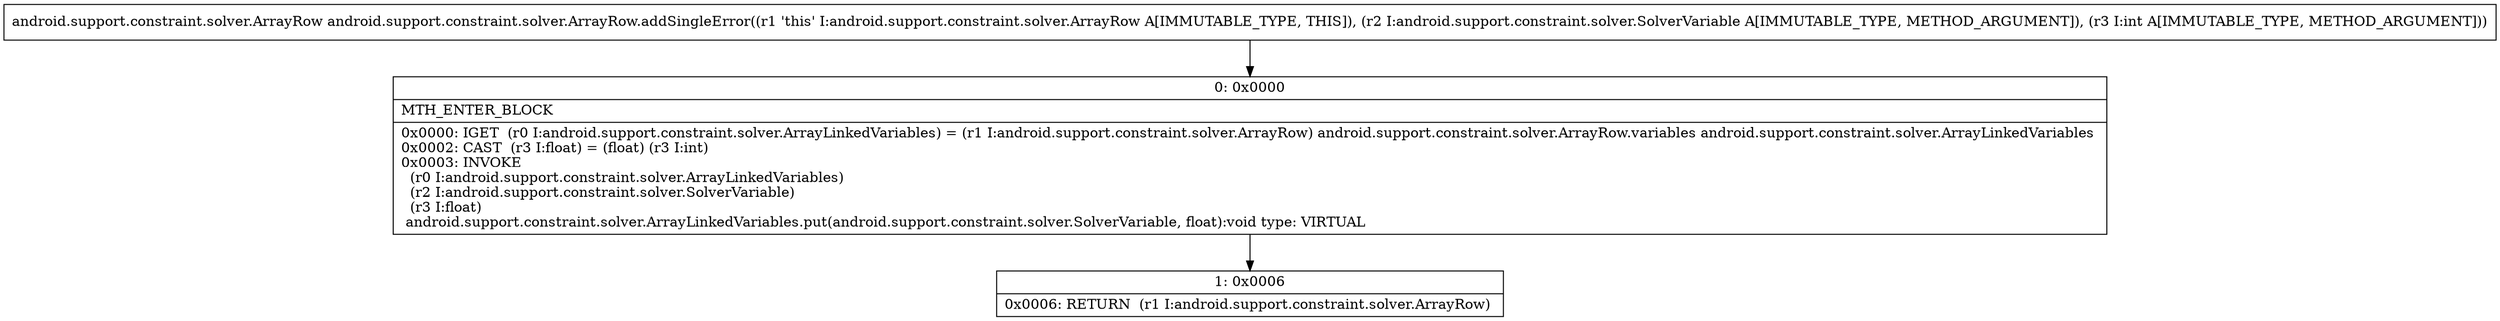 digraph "CFG forandroid.support.constraint.solver.ArrayRow.addSingleError(Landroid\/support\/constraint\/solver\/SolverVariable;I)Landroid\/support\/constraint\/solver\/ArrayRow;" {
Node_0 [shape=record,label="{0\:\ 0x0000|MTH_ENTER_BLOCK\l|0x0000: IGET  (r0 I:android.support.constraint.solver.ArrayLinkedVariables) = (r1 I:android.support.constraint.solver.ArrayRow) android.support.constraint.solver.ArrayRow.variables android.support.constraint.solver.ArrayLinkedVariables \l0x0002: CAST  (r3 I:float) = (float) (r3 I:int) \l0x0003: INVOKE  \l  (r0 I:android.support.constraint.solver.ArrayLinkedVariables)\l  (r2 I:android.support.constraint.solver.SolverVariable)\l  (r3 I:float)\l android.support.constraint.solver.ArrayLinkedVariables.put(android.support.constraint.solver.SolverVariable, float):void type: VIRTUAL \l}"];
Node_1 [shape=record,label="{1\:\ 0x0006|0x0006: RETURN  (r1 I:android.support.constraint.solver.ArrayRow) \l}"];
MethodNode[shape=record,label="{android.support.constraint.solver.ArrayRow android.support.constraint.solver.ArrayRow.addSingleError((r1 'this' I:android.support.constraint.solver.ArrayRow A[IMMUTABLE_TYPE, THIS]), (r2 I:android.support.constraint.solver.SolverVariable A[IMMUTABLE_TYPE, METHOD_ARGUMENT]), (r3 I:int A[IMMUTABLE_TYPE, METHOD_ARGUMENT])) }"];
MethodNode -> Node_0;
Node_0 -> Node_1;
}

